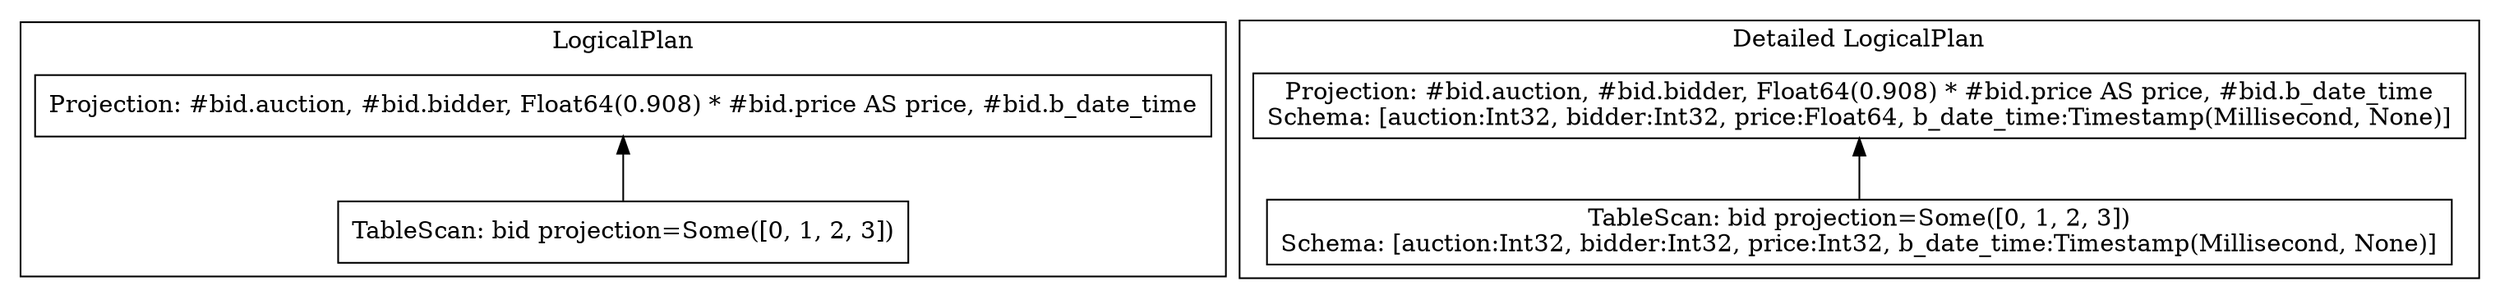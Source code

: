 // Begin DataFusion GraphViz Plan (see https://graphviz.org)
digraph {
  subgraph cluster_1
  {
    graph[label="LogicalPlan"]
    2[shape=box label="Projection: #bid.auction, #bid.bidder, Float64(0.908) * #bid.price AS price, #bid.b_date_time"]
    3[shape=box label="TableScan: bid projection=Some([0, 1, 2, 3])"]
    2 -> 3 [arrowhead=none, arrowtail=normal, dir=back]
  }
  subgraph cluster_4
  {
    graph[label="Detailed LogicalPlan"]
    5[shape=box label="Projection: #bid.auction, #bid.bidder, Float64(0.908) * #bid.price AS price, #bid.b_date_time\nSchema: [auction:Int32, bidder:Int32, price:Float64, b_date_time:Timestamp(Millisecond, None)]"]
    6[shape=box label="TableScan: bid projection=Some([0, 1, 2, 3])\nSchema: [auction:Int32, bidder:Int32, price:Int32, b_date_time:Timestamp(Millisecond, None)]"]
    5 -> 6 [arrowhead=none, arrowtail=normal, dir=back]
  }
}
// End DataFusion GraphViz Plan
